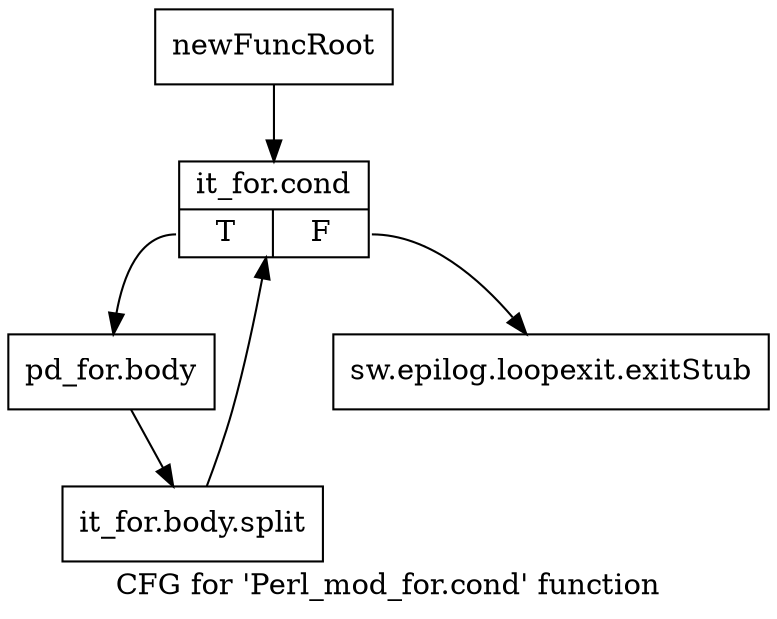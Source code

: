 digraph "CFG for 'Perl_mod_for.cond' function" {
	label="CFG for 'Perl_mod_for.cond' function";

	Node0x4c00930 [shape=record,label="{newFuncRoot}"];
	Node0x4c00930 -> Node0x4c009d0;
	Node0x4c00980 [shape=record,label="{sw.epilog.loopexit.exitStub}"];
	Node0x4c009d0 [shape=record,label="{it_for.cond|{<s0>T|<s1>F}}"];
	Node0x4c009d0:s0 -> Node0x4c00a20;
	Node0x4c009d0:s1 -> Node0x4c00980;
	Node0x4c00a20 [shape=record,label="{pd_for.body}"];
	Node0x4c00a20 -> Node0x658c320;
	Node0x658c320 [shape=record,label="{it_for.body.split}"];
	Node0x658c320 -> Node0x4c009d0;
}
